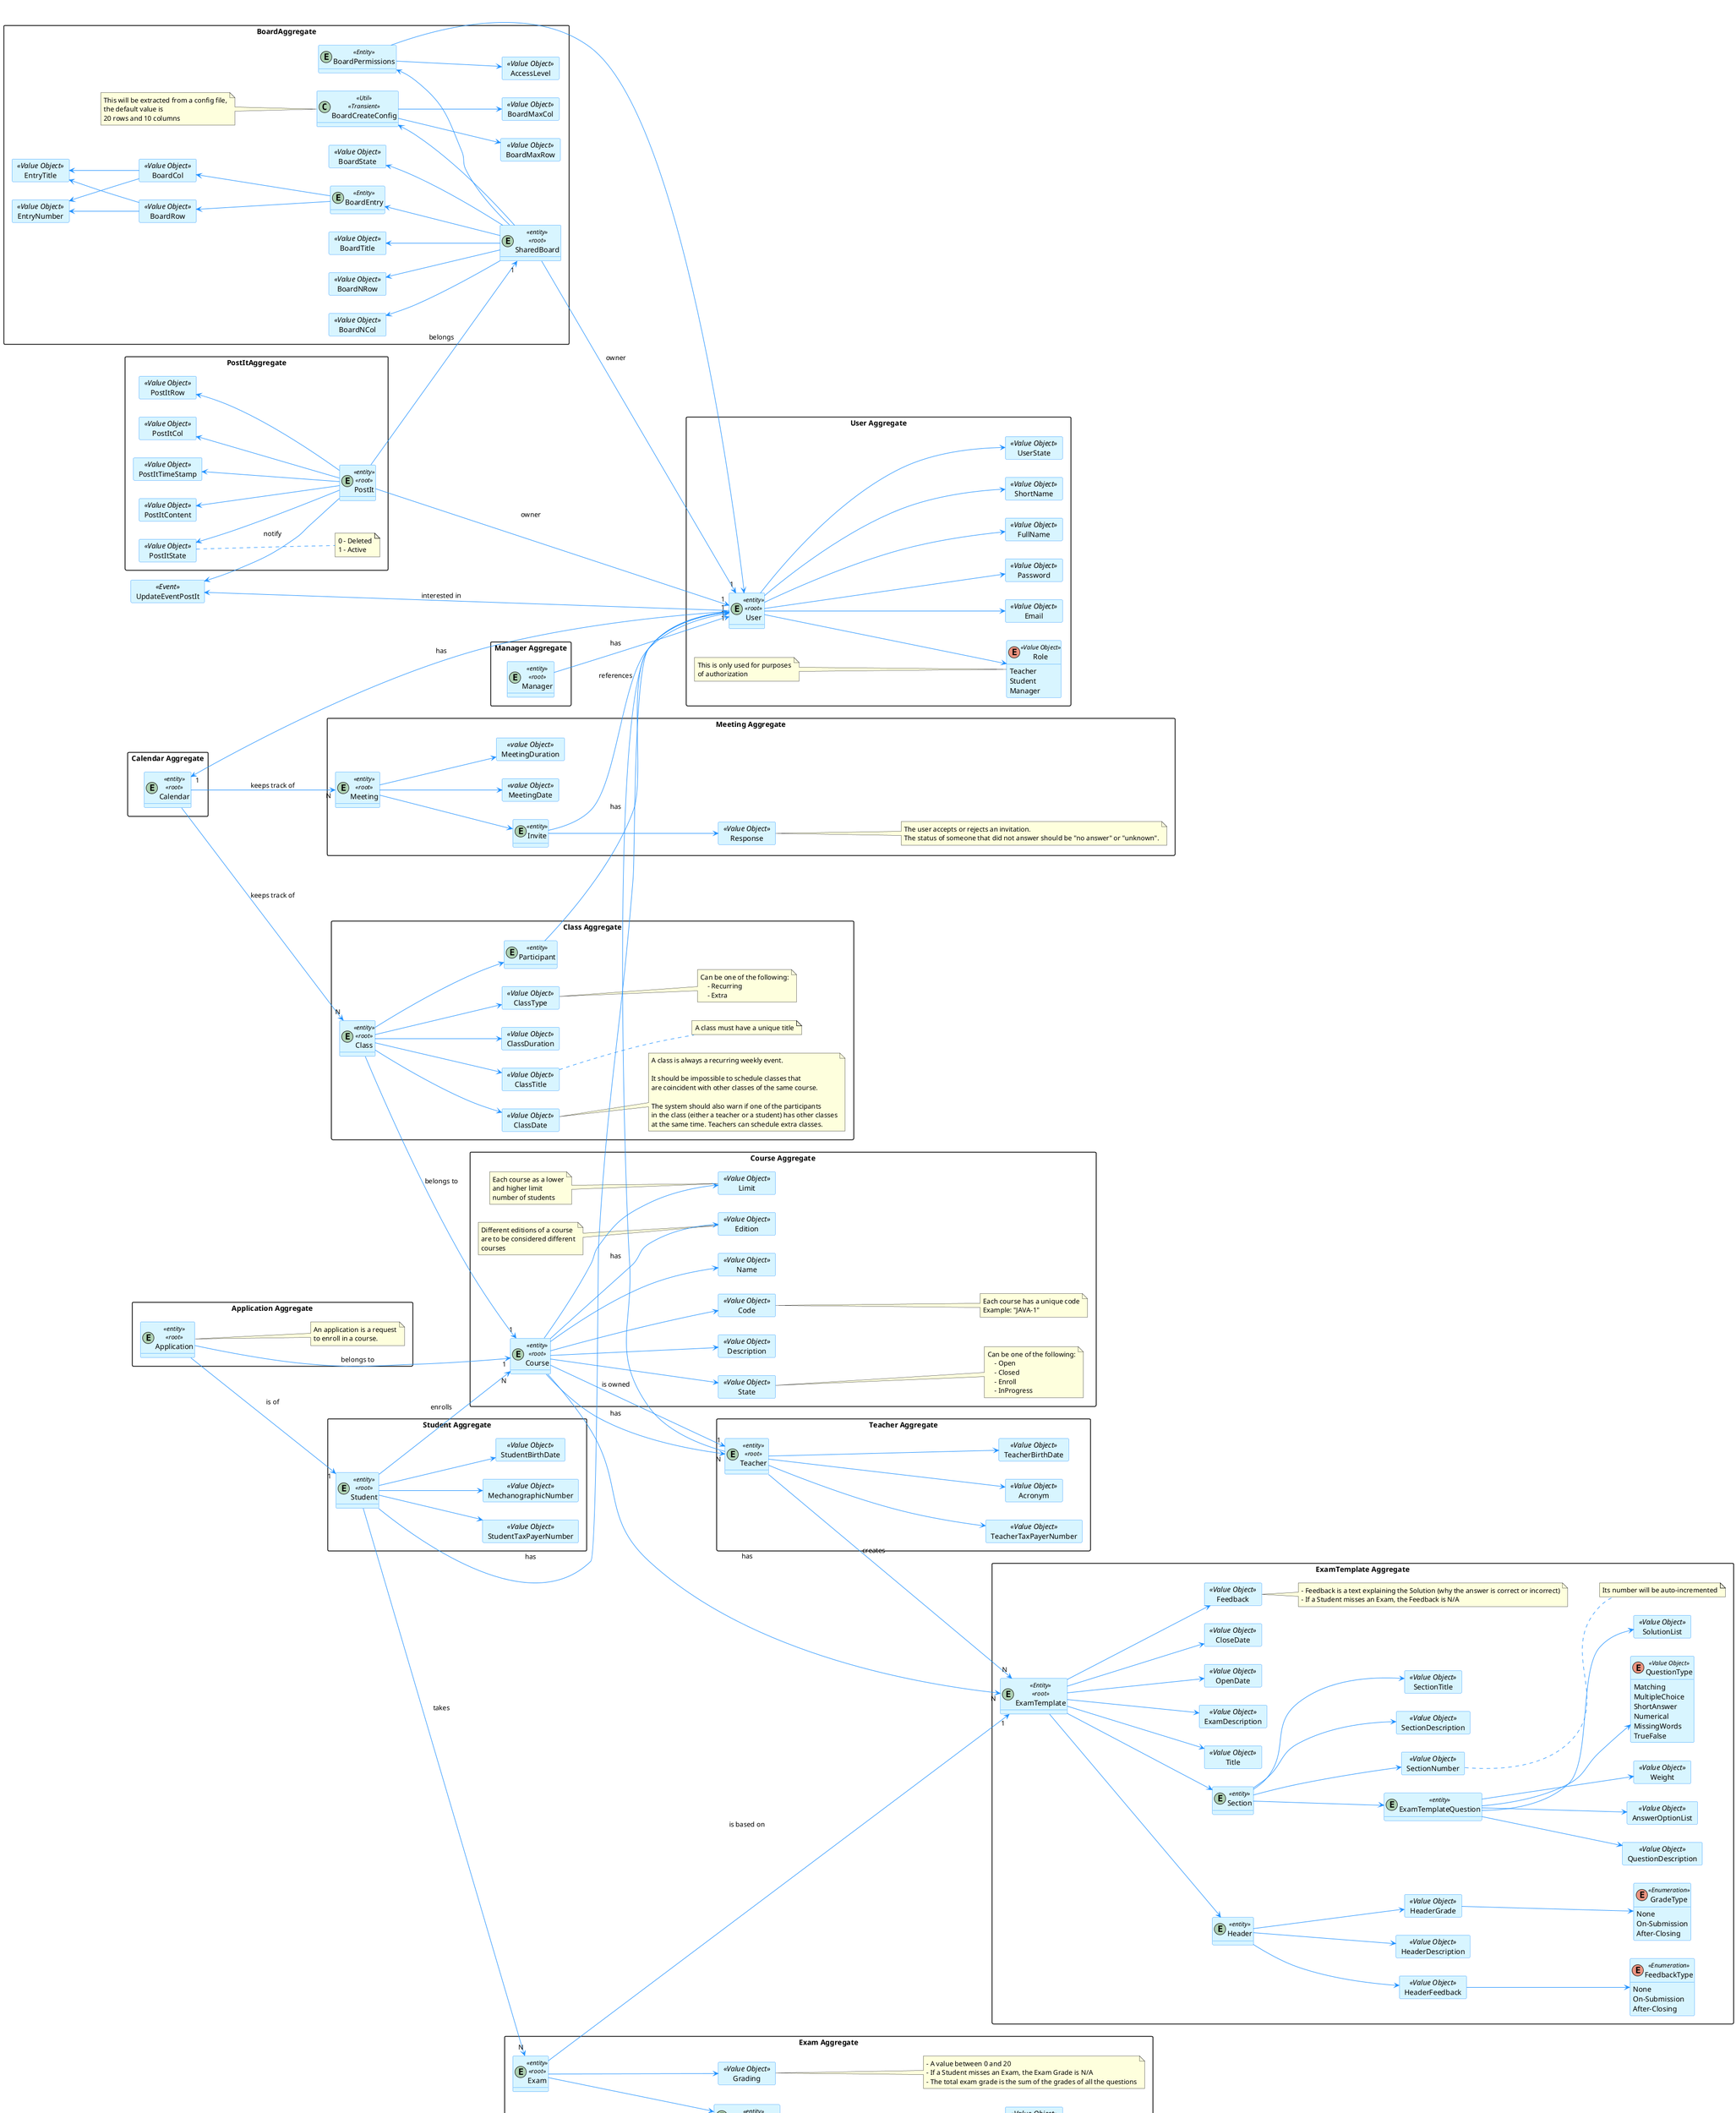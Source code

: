 @startuml "Domain Model"

hide methods
left to right direction

skinparam classAttributeIconSize 0

skinparam class {
    LifeLineBorderColor DodgerBlue
    LifeLineBackgroundColor APPLICATION
    BackgroundColor #D8F5FF
    ArrowColor DodgerBlue
    BorderColor DodgerBlue
}

skinparam packageStyle rectangle

skinparam card {
    LifeLineBorderColor DodgerBlue
    LifeLineBackgroundColor APPLICATION
    BackgroundColor #D8F5FF
    ArrowColor DodgerBlue
    BorderColor DodgerBlue
}

package "User Aggregate" {
    entity User <<entity>><<root>>

'User value objects
    card Email <<Value Object>>{
    }
    card Password <<Value Object>>{
    }
    card FullName <<Value Object>>{
    }
    card ShortName <<Value Object>>{
    }
    card UserState <<Value Object>>{
    }
    enum Role <<Value Object>> {
        Teacher
        Student
        Manager
    }

    User --> Email
    User --> Password
    User --> FullName
    User --> ShortName
    User --> Role
    User --> UserState

    note left of Role
        This is only used for purposes
        of authorization
    end note
}

package "Course Aggregate" {
    entity Course <<entity>><<root>>

    'Course value objects
    card Code <<Value Object>> {
    }
    card Name <<Value Object>>{
    }
    card State <<Value Object>>{
    }
    card Description <<Value Object>>{
    }
    card Limit <<Value Object>>{
    }
    card Edition <<Value Object>>{
    }

    Course --> Name
    Course --> State
    Course --> Description
    Course --> Limit
    Course --> Code
    Course --> Edition

    note right of State
        Can be one of the following:
            - Open
            - Closed
            - Enroll
            - InProgress
    end note

    note left of Limit
        Each course as a lower
        and higher limit
        number of students
    end note

    note right of Code
        Each course has a unique code
        Example: "JAVA-1"
    end note

    note left of Edition
        Different editions of a course
        are to be considered different
        courses
    end note
}

package "Teacher Aggregate" {
    entity Teacher <<entity>><<root>>
    'Teacher value objects
    card Acronym <<Value Object>> {
    }
    card TeacherBirthDate <<Value Object>> {
    }
    card TeacherTaxPayerNumber <<Value Object>> {
    }

    Teacher --> TeacherBirthDate
    Teacher --> TeacherTaxPayerNumber
    Teacher --> Acronym
}

package "Class Aggregate" {
    entity Class <<entity>><<root>>

    card ClassDate <<Value Object>>{
    }

    card ClassDuration <<Value Object>>{
    }

    card ClassTitle <<Value Object>>{
    }

    card ClassType <<Value Object>>{
    }

        note right of ClassDate
            A class is always a recurring weekly event.

            It should be impossible to schedule classes that
            are coincident with other classes of the same course.

            The system should also warn if one of the participants
            in the class (either a teacher or a student) has other classes
            at the same time. Teachers can schedule extra classes.
        end note

        note right of ClassTitle
            A class must have a unique title
        end note

    entity Participant <<entity>>

    Class --> ClassDate
    Class --> ClassDuration
    Class --> ClassTitle
    Class --> ClassType
    Class --> Participant

    note right of ClassType
        Can be one of the following:
            - Recurring
            - Extra
    end note
}

package "Manager Aggregate" {
    entity Manager <<entity>><<root>>
}

package "Student Aggregate" {
    entity Student <<entity>><<root>>
    'Student value objects
    card MechanographicNumber <<Value Object>>{
    }
    card StudentBirthDate <<Value Object>>{
    }
    card StudentTaxPayerNumber <<Value Object>>{
    }

    Student --> StudentBirthDate
    Student --> StudentTaxPayerNumber
    Student --> MechanographicNumber
}

package "Application Aggregate" {
    entity Application <<entity>><<root>>

    note right of Application
        An application is a request
        to enroll in a course.
    end note
}

package "Calendar Aggregate" {
    entity Calendar <<entity>><<root>>
}

package "ExamTemplate Aggregate" {
    entity ExamTemplate <<Entity>> <<root>> {
    }

    card Title <<Value Object>> {
        }

    card ExamDescription <<Value Object>> {
        }

    card SolutionList <<Value Object>> {
        }

    card OpenDate <<Value Object>> {
        }

    card CloseDate <<Value Object>> {
        }

    entity Header <<entity>> {
        }

    card HeaderDescription <<Value Object>> {
        }

    card HeaderGrade <<Value Object>> {
        }

    card HeaderFeedback <<Value Object>> {
        }

    enum FeedbackType <<Enumeration>> {
        None
        On-Submission
        After-Closing
        }

    enum GradeType <<Enumeration>> {
        None
        On-Submission
        After-Closing
        }

    entity Section <<entity>> {
        }

    card SectionNumber <<Value Object>> {
        }

    card SectionDescription <<Value Object>> {
        }

    card SectionTitle <<Value Object>> {
        }

    card Feedback <<Value Object>> {
        }

    entity ExamTemplateQuestion <<entity>> {
        }

    card QuestionDescription <<Value Object>> {
        }

    card AnswerOptionList <<Value Object>> {
        }

    enum QuestionType <<Value Object>> {
        Matching
        MultipleChoice
        ShortAnswer
        Numerical
        MissingWords
        TrueFalse
        }

    card Weight <<Value Object>> {
        }

    ExamTemplate --> Title
    ExamTemplate --> Header
    ExamTemplate --> OpenDate
    ExamTemplate --> CloseDate
    ExamTemplate --> ExamDescription
    ExamTemplate --> Section
    ExamTemplate --> Feedback

    Header --> HeaderDescription
    Header --> HeaderFeedback
    Header --> HeaderGrade

    HeaderGrade --> GradeType
    HeaderFeedback --> FeedbackType

    Section --> SectionDescription
    Section --> SectionTitle
    Section --> ExamTemplateQuestion
    Section --> SectionNumber

    note right of SectionNumber
        Its number will be auto-incremented
    end note

    note right of Feedback
        - Feedback is a text explaining the Solution (why the answer is correct or incorrect)
        - If a Student misses an Exam, the Feedback is N/A
    end note

    ExamTemplateQuestion --> SolutionList
    ExamTemplateQuestion --> QuestionType
    ExamTemplateQuestion --> Weight
    ExamTemplateQuestion --> QuestionDescription
    ExamTemplateQuestion --> AnswerOptionList
}

package "Exam Aggregate" {
    entity Exam <<entity>> <<root>> {
    }
    entity ExamQuestion <<entity>> {
    }
    card Answer <<Value Object>> {
    }
    card Grade <<Value Object>> {
    }
    card Grading <<Value Object>>{
    }

    Exam --> Grading
    Exam --> ExamQuestion

    ExamQuestion --> Answer
    ExamQuestion --> Grade

    note right of Grading
        - A value between 0 and 20
        - If a Student misses an Exam, the Exam Grade is N/A
        - The total exam grade is the sum of the grades of all the questions
    end note
}

package "Meeting Aggregate" {
    entity Meeting <<entity>><<root>>

    card MeetingDate <<value Object>>{
    }
    card MeetingDuration <<value Object>>{
    }

    entity Invite <<entity>>

    card Response <<Value Object>>{
        }

    note right of Response
        The user accepts or rejects an invitation.
        The status of someone that did not answer should be "no answer" or "unknown".
    end note

    Invite --> Response

    Meeting --> MeetingDate
    Meeting --> MeetingDuration
    Meeting --> Invite
}

package PostItAggregate {
    entity PostIt <<entity>><<root>>
    card PostItContent <<Value Object>>{
    }

    card PostItRow <<Value Object>>{
    }
    card PostItCol <<Value Object>>{
    }
    card PostItTimeStamp <<Value Object>>{
    }
    card PostItState <<Value Object>>{
    }

    note right of PostItState
        0 - Deleted
        1 - Active
    end note

    PostItContent <-- PostIt
    PostItRow <-- PostIt
    PostItCol <-- PostIt
    PostItTimeStamp <-- PostIt
    PostItState <-- PostIt
}

package BoardAggregate {
    entity SharedBoard <<entity>><<root>>
    card BoardTitle <<Value Object>>{
    }
    card BoardNRow <<Value Object>>{
    }
    card BoardNCol <<Value Object>>{
    }
    card BoardState <<Value Object>>{
    }
    card EntryTitle <<Value Object>>{
    }
    card EntryNumber <<Value Object>>{
    }

    BoardTitle <-- SharedBoard
    BoardNRow <-- SharedBoard
    BoardNCol <-- SharedBoard
    BoardState <-- SharedBoard

    entity BoardEntry <<Entity>>{
    }
    card BoardRow <<Value Object>>{
    }
    card BoardCol <<Value Object>>{
    }

    BoardEntry <-- SharedBoard
    BoardRow <-- BoardEntry
    BoardCol <-- BoardEntry
    EntryNumber <-- BoardRow
    EntryTitle <-- BoardCol
    EntryNumber <-- BoardCol
    EntryTitle <-- BoardRow


    entity BoardPermissions <<Entity>>
    card AccessLevel <<Value Object>>{
    }

    BoardPermissions <-- SharedBoard
    BoardPermissions --> User
    BoardPermissions --> AccessLevel

    class BoardCreateConfig <<Util>><<Transient>>

    note left of BoardCreateConfig
        This will be extracted from a config file,
        the default value is
        20 rows and 10 columns
    end note

    card BoardMaxRow <<Value Object>>{
    }
    card BoardMaxCol <<Value Object>>{
    }

    BoardCreateConfig --> BoardMaxRow
    BoardCreateConfig --> BoardMaxCol
}

card UpdateEventPostIt <<Event>> {
}

'Every system actor has a user object associated (composition)
    Teacher --> "1" User : has
    Manager --> "1" User : has
    Student --> "1" User : has

    Course --> "1" Teacher : is owned
    Course --> "N" Teacher : has
    Student --> "N" Course : enrolls

    Application --> "1" Student : is of
    Application --> "1" Course : belongs to

    'Teacher --> Class
    Class --> "1" Course : belongs to

    'Class --> Student

    Calendar --> "N" Class : keeps track of

    User --> "1" Calendar : has

    Participant --> User : has
    Teacher --> "N" ExamTemplate : creates
    Course --> "N" ExamTemplate : has
    Exam --> "1" ExamTemplate : is based on
    Student --> "N" Exam : takes

    Calendar --> "N" Meeting : keeps track of
    Invite --> User : references

    PostIt --> "1" User :owner
    SharedBoard --> "1" User :owner
    PostIt --> "1" SharedBoard :belongs
    BoardCreateConfig <-- SharedBoard
    UpdateEventPostIt <-- User :interested in
    UpdateEventPostIt <-- PostIt :notify



@enduml